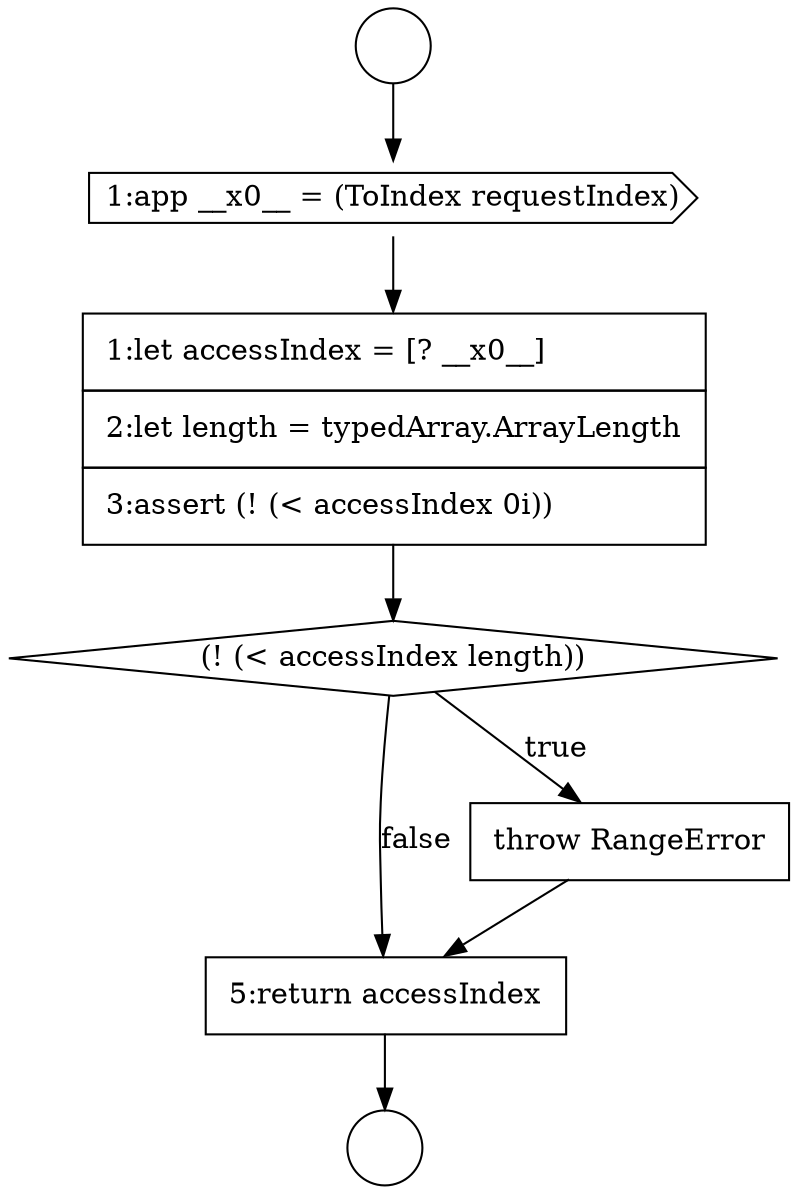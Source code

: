 digraph {
  node15816 [shape=circle label=" " color="black" fillcolor="white" style=filled]
  node15819 [shape=diamond, label=<<font color="black">(! (&lt; accessIndex length))</font>> color="black" fillcolor="white" style=filled]
  node15821 [shape=none, margin=0, label=<<font color="black">
    <table border="0" cellborder="1" cellspacing="0" cellpadding="10">
      <tr><td align="left">5:return accessIndex</td></tr>
    </table>
  </font>> color="black" fillcolor="white" style=filled]
  node15817 [shape=cds, label=<<font color="black">1:app __x0__ = (ToIndex requestIndex)</font>> color="black" fillcolor="white" style=filled]
  node15818 [shape=none, margin=0, label=<<font color="black">
    <table border="0" cellborder="1" cellspacing="0" cellpadding="10">
      <tr><td align="left">1:let accessIndex = [? __x0__]</td></tr>
      <tr><td align="left">2:let length = typedArray.ArrayLength</td></tr>
      <tr><td align="left">3:assert (! (&lt; accessIndex 0i))</td></tr>
    </table>
  </font>> color="black" fillcolor="white" style=filled]
  node15815 [shape=circle label=" " color="black" fillcolor="white" style=filled]
  node15820 [shape=none, margin=0, label=<<font color="black">
    <table border="0" cellborder="1" cellspacing="0" cellpadding="10">
      <tr><td align="left">throw RangeError</td></tr>
    </table>
  </font>> color="black" fillcolor="white" style=filled]
  node15820 -> node15821 [ color="black"]
  node15818 -> node15819 [ color="black"]
  node15817 -> node15818 [ color="black"]
  node15815 -> node15817 [ color="black"]
  node15819 -> node15820 [label=<<font color="black">true</font>> color="black"]
  node15819 -> node15821 [label=<<font color="black">false</font>> color="black"]
  node15821 -> node15816 [ color="black"]
}
